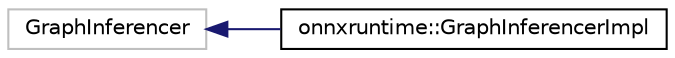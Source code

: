 digraph "Graphical Class Hierarchy"
{
  edge [fontname="Helvetica",fontsize="10",labelfontname="Helvetica",labelfontsize="10"];
  node [fontname="Helvetica",fontsize="10",shape=record];
  rankdir="LR";
  Node453 [label="GraphInferencer",height=0.2,width=0.4,color="grey75", fillcolor="white", style="filled"];
  Node453 -> Node0 [dir="back",color="midnightblue",fontsize="10",style="solid",fontname="Helvetica"];
  Node0 [label="onnxruntime::GraphInferencerImpl",height=0.2,width=0.4,color="black", fillcolor="white", style="filled",URL="$classonnxruntime_1_1GraphInferencerImpl.html"];
}

